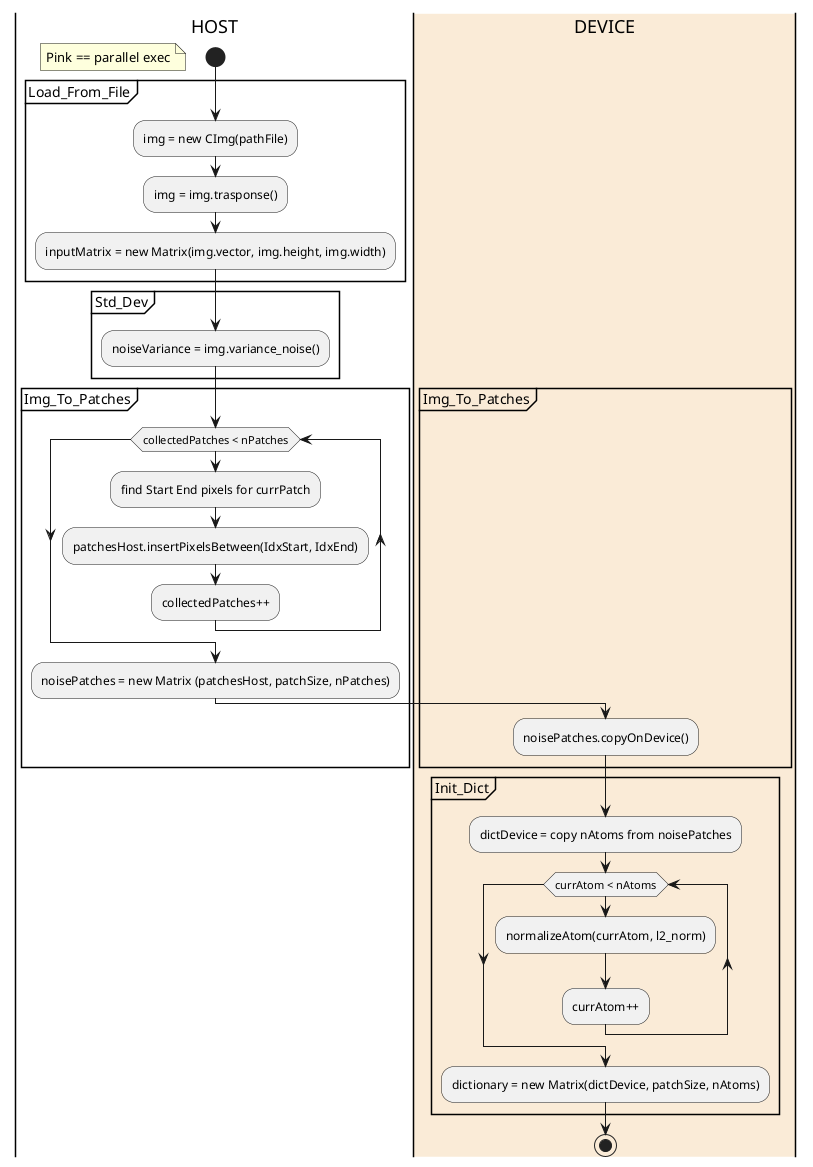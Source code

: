@startuml InitializationDiagram
|HOST|
start
floating note: Pink == parallel exec

partition Load_From_File {
    :img = new CImg(pathFile);
    :img = img.trasponse();
    :inputMatrix = new Matrix(img.vector, img.height, img.width); 
}

partition Std_Dev {
    :noiseVariance = img.variance_noise();
}
partition Img_To_Patches {
    while (collectedPatches < nPatches)
        :find Start End pixels for currPatch;
        :patchesHost.insertPixelsBetween(IdxStart, IdxEnd);
        :collectedPatches++;
    endwhile
    :noisePatches = new Matrix (patchesHost, patchSize, nPatches);
    |#AntiqueWhite|DEVICE|
    :noisePatches.copyOnDevice();
}

partition Init_Dict {
    :dictDevice = copy nAtoms from noisePatches;
    while (currAtom < nAtoms)
            :normalizeAtom(currAtom, l2_norm);
            :currAtom++;
    endwhile
    :dictionary = new Matrix(dictDevice, patchSize, nAtoms);
}
stop

@enduml